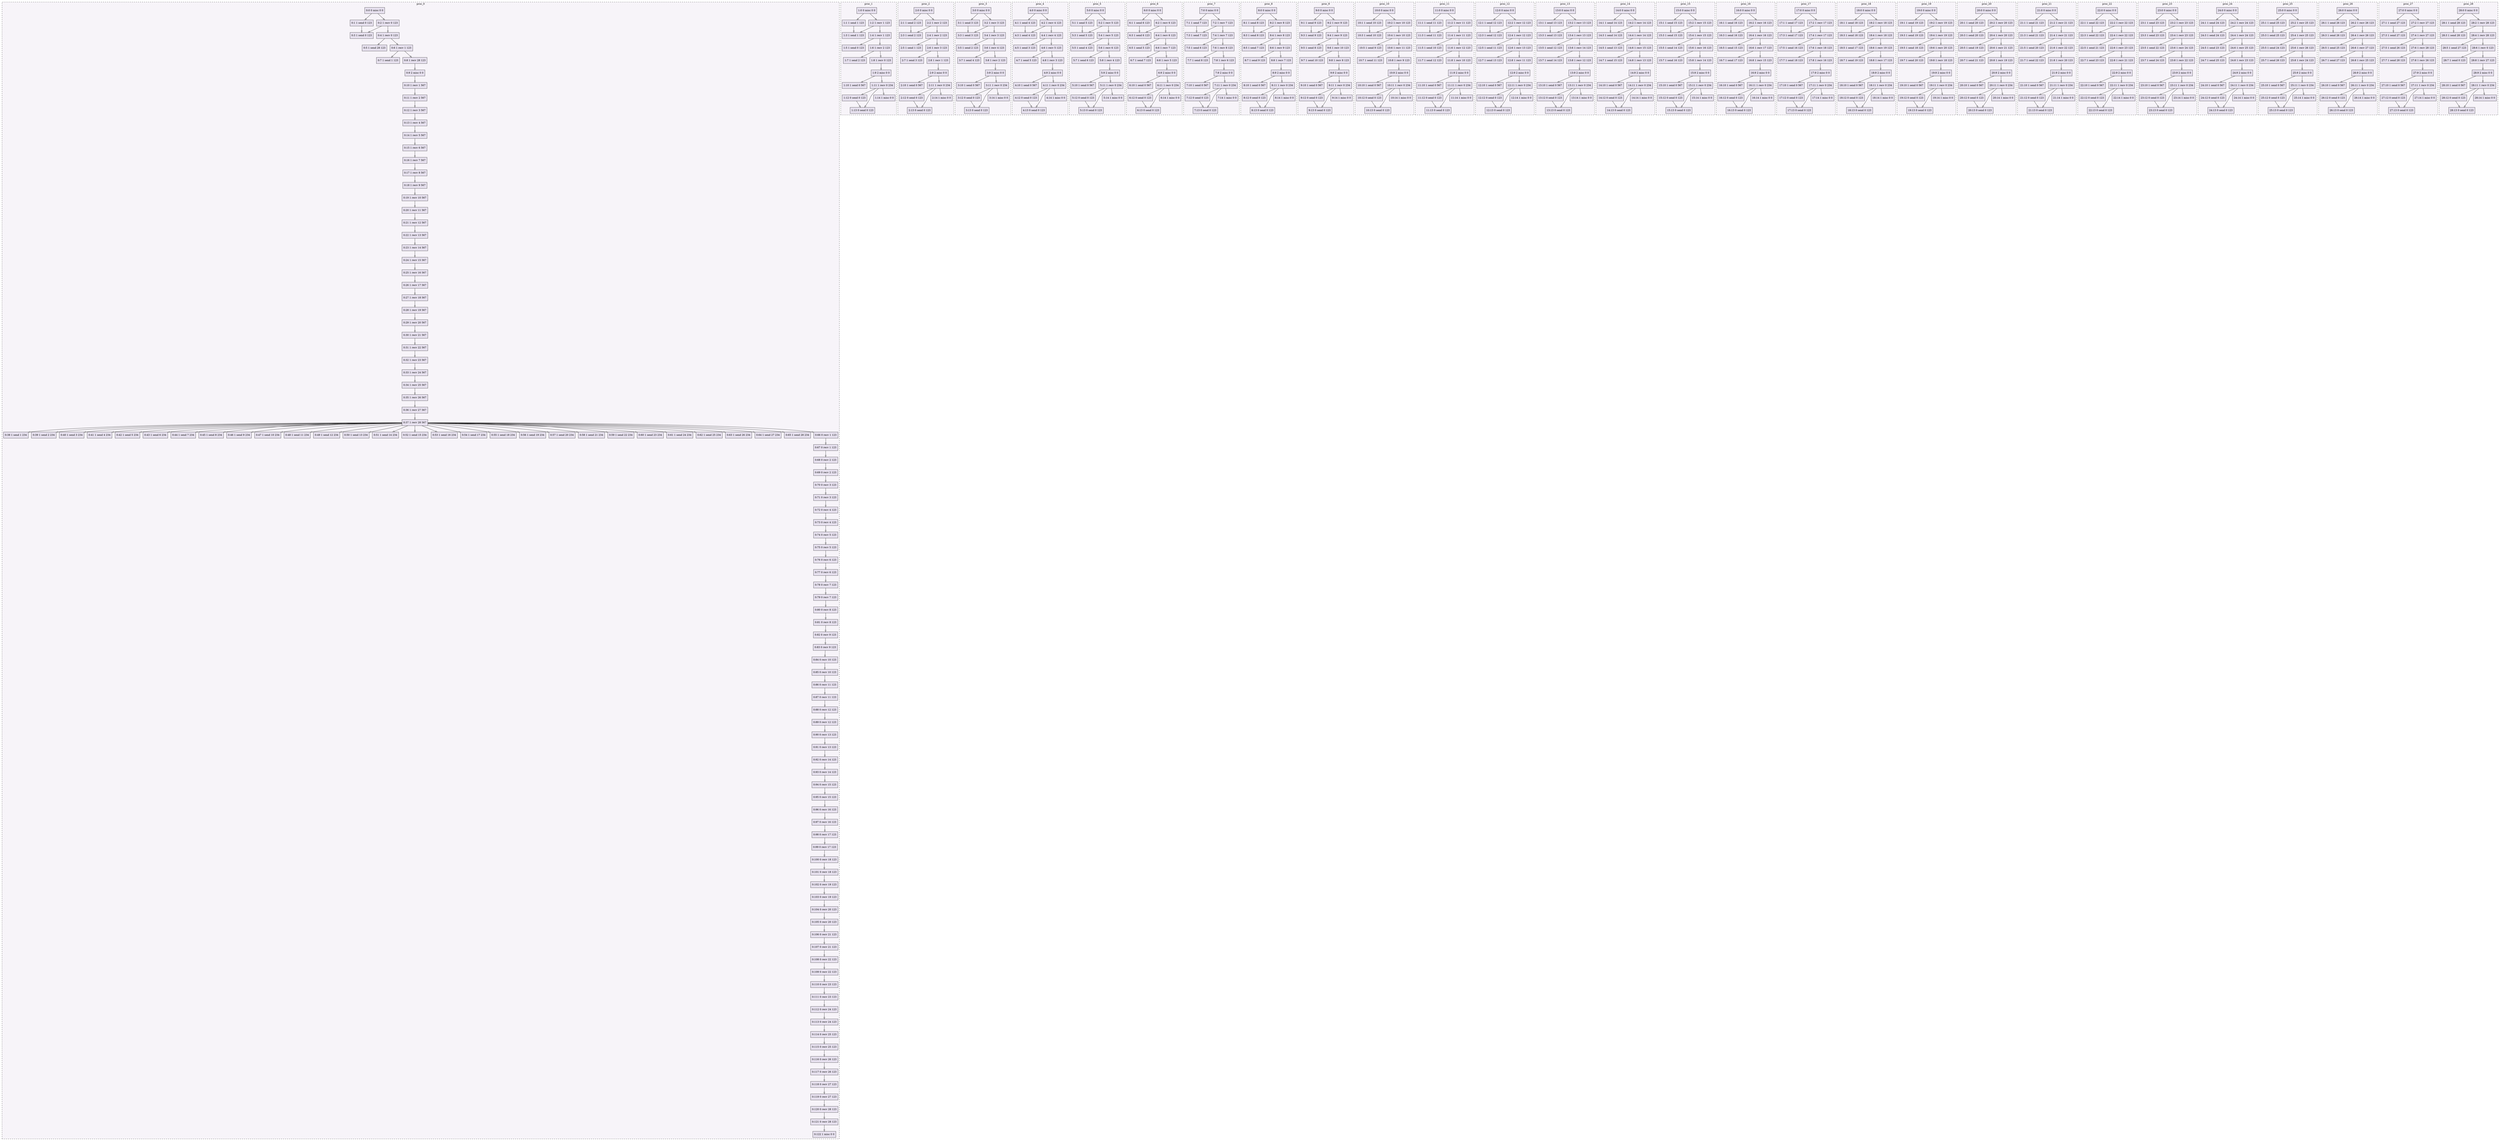 digraph{node[shape=record style=filled colorscheme=purd9 fillcolor=2];subgraph cluster0{style=dashed;colorscheme=purd9;bgcolor=1;edge[arrowhead=empty];label=proc_0;0[label="0:0 0 misc 0 0"];1[label="0:1 1 send 0 123"];2[label="0:2 1 recv 0 123"];3[label="0:3 1 send 0 123"];4[label="0:4 1 recv 0 123"];5[label="0:5 1 send 28 123"];6[label="0:6 1 recv 1 123"];7[label="0:7 1 send 1 123"];8[label="0:8 1 recv 28 123"];9[label="0:9 2 misc 0 0"];10[label="0:10 1 recv 1 567"];11[label="0:11 1 recv 2 567"];12[label="0:12 1 recv 3 567"];13[label="0:13 1 recv 4 567"];14[label="0:14 1 recv 5 567"];15[label="0:15 1 recv 6 567"];16[label="0:16 1 recv 7 567"];17[label="0:17 1 recv 8 567"];18[label="0:18 1 recv 9 567"];19[label="0:19 1 recv 10 567"];20[label="0:20 1 recv 11 567"];21[label="0:21 1 recv 12 567"];22[label="0:22 1 recv 13 567"];23[label="0:23 1 recv 14 567"];24[label="0:24 1 recv 15 567"];25[label="0:25 1 recv 16 567"];26[label="0:26 1 recv 17 567"];27[label="0:27 1 recv 18 567"];28[label="0:28 1 recv 19 567"];29[label="0:29 1 recv 20 567"];30[label="0:30 1 recv 21 567"];31[label="0:31 1 recv 22 567"];32[label="0:32 1 recv 23 567"];33[label="0:33 1 recv 24 567"];34[label="0:34 1 recv 25 567"];35[label="0:35 1 recv 26 567"];36[label="0:36 1 recv 27 567"];37[label="0:37 1 recv 28 567"];38[label="0:38 1 send 1 234"];39[label="0:39 1 send 2 234"];40[label="0:40 1 send 3 234"];41[label="0:41 1 send 4 234"];42[label="0:42 1 send 5 234"];43[label="0:43 1 send 6 234"];44[label="0:44 1 send 7 234"];45[label="0:45 1 send 8 234"];46[label="0:46 1 send 9 234"];47[label="0:47 1 send 10 234"];48[label="0:48 1 send 11 234"];49[label="0:49 1 send 12 234"];50[label="0:50 1 send 13 234"];51[label="0:51 1 send 14 234"];52[label="0:52 1 send 15 234"];53[label="0:53 1 send 16 234"];54[label="0:54 1 send 17 234"];55[label="0:55 1 send 18 234"];56[label="0:56 1 send 19 234"];57[label="0:57 1 send 20 234"];58[label="0:58 1 send 21 234"];59[label="0:59 1 send 22 234"];60[label="0:60 1 send 23 234"];61[label="0:61 1 send 24 234"];62[label="0:62 1 send 25 234"];63[label="0:63 1 send 26 234"];64[label="0:64 1 send 27 234"];65[label="0:65 1 send 28 234"];66[label="0:66 0 recv 1 123"];67[label="0:67 0 recv 1 123"];68[label="0:68 0 recv 2 123"];69[label="0:69 0 recv 2 123"];70[label="0:70 0 recv 3 123"];71[label="0:71 0 recv 3 123"];72[label="0:72 0 recv 4 123"];73[label="0:73 0 recv 4 123"];74[label="0:74 0 recv 5 123"];75[label="0:75 0 recv 5 123"];76[label="0:76 0 recv 6 123"];77[label="0:77 0 recv 6 123"];78[label="0:78 0 recv 7 123"];79[label="0:79 0 recv 7 123"];80[label="0:80 0 recv 8 123"];81[label="0:81 0 recv 8 123"];82[label="0:82 0 recv 9 123"];83[label="0:83 0 recv 9 123"];84[label="0:84 0 recv 10 123"];85[label="0:85 0 recv 10 123"];86[label="0:86 0 recv 11 123"];87[label="0:87 0 recv 11 123"];88[label="0:88 0 recv 12 123"];89[label="0:89 0 recv 12 123"];90[label="0:90 0 recv 13 123"];91[label="0:91 0 recv 13 123"];92[label="0:92 0 recv 14 123"];93[label="0:93 0 recv 14 123"];94[label="0:94 0 recv 15 123"];95[label="0:95 0 recv 15 123"];96[label="0:96 0 recv 16 123"];97[label="0:97 0 recv 16 123"];98[label="0:98 0 recv 17 123"];99[label="0:99 0 recv 17 123"];100[label="0:100 0 recv 18 123"];101[label="0:101 0 recv 18 123"];102[label="0:102 0 recv 19 123"];103[label="0:103 0 recv 19 123"];104[label="0:104 0 recv 20 123"];105[label="0:105 0 recv 20 123"];106[label="0:106 0 recv 21 123"];107[label="0:107 0 recv 21 123"];108[label="0:108 0 recv 22 123"];109[label="0:109 0 recv 22 123"];110[label="0:110 0 recv 23 123"];111[label="0:111 0 recv 23 123"];112[label="0:112 0 recv 24 123"];113[label="0:113 0 recv 24 123"];114[label="0:114 0 recv 25 123"];115[label="0:115 0 recv 25 123"];116[label="0:116 0 recv 26 123"];117[label="0:117 0 recv 26 123"];118[label="0:118 0 recv 27 123"];119[label="0:119 0 recv 27 123"];120[label="0:120 0 recv 28 123"];121[label="0:121 0 recv 28 123"];122[label="0:122 1 misc 0 0"];0->1;0->2;2->3;1->3;2->4;4->5;4->6;6->7;6->8;8->9;9->10;10->11;11->12;12->13;13->14;14->15;15->16;16->17;17->18;18->19;19->20;20->21;21->22;22->23;23->24;24->25;25->26;26->27;27->28;28->29;29->30;30->31;31->32;32->33;33->34;34->35;35->36;36->37;37->38;37->39;37->40;37->41;37->42;37->43;37->44;37->45;37->46;37->47;37->48;37->49;37->50;37->51;37->52;37->53;37->54;37->55;37->56;37->57;37->58;37->59;37->60;37->61;37->62;37->63;37->64;37->65;37->66;66->67;67->68;68->69;69->70;70->71;71->72;72->73;73->74;74->75;75->76;76->77;77->78;78->79;79->80;80->81;81->82;82->83;83->84;84->85;85->86;86->87;87->88;88->89;89->90;90->91;91->92;92->93;93->94;94->95;95->96;96->97;97->98;98->99;99->100;100->101;101->102;102->103;103->104;104->105;105->106;106->107;107->108;108->109;109->110;110->111;111->112;112->113;113->114;114->115;115->116;116->117;117->118;118->119;119->120;120->121;121->122;}subgraph cluster1{style=dashed;colorscheme=purd9;bgcolor=1;edge[arrowhead=empty];label=proc_1;123[label="1:0 0 misc 0 0"];124[label="1:1 1 send 1 123"];125[label="1:2 1 recv 1 123"];126[label="1:3 1 send 1 123"];127[label="1:4 1 recv 1 123"];128[label="1:5 1 send 0 123"];129[label="1:6 1 recv 2 123"];130[label="1:7 1 send 2 123"];131[label="1:8 1 recv 0 123"];132[label="1:9 2 misc 0 0"];133[label="1:10 1 send 0 567"];134[label="1:11 1 recv 0 234"];135[label="1:12 0 send 0 123"];136[label="1:13 0 send 0 123"];137[label="1:14 1 misc 0 0"];123->124;123->125;125->126;124->126;125->127;127->128;127->129;129->130;129->131;131->132;132->133;132->134;134->135;135->136;134->136;134->137;}subgraph cluster2{style=dashed;colorscheme=purd9;bgcolor=1;edge[arrowhead=empty];label=proc_2;138[label="2:0 0 misc 0 0"];139[label="2:1 1 send 2 123"];140[label="2:2 1 recv 2 123"];141[label="2:3 1 send 2 123"];142[label="2:4 1 recv 2 123"];143[label="2:5 1 send 1 123"];144[label="2:6 1 recv 3 123"];145[label="2:7 1 send 3 123"];146[label="2:8 1 recv 1 123"];147[label="2:9 2 misc 0 0"];148[label="2:10 1 send 0 567"];149[label="2:11 1 recv 0 234"];150[label="2:12 0 send 0 123"];151[label="2:13 0 send 0 123"];152[label="2:14 1 misc 0 0"];138->139;138->140;140->141;139->141;140->142;142->143;142->144;144->145;144->146;146->147;147->148;147->149;149->150;150->151;149->151;149->152;}subgraph cluster3{style=dashed;colorscheme=purd9;bgcolor=1;edge[arrowhead=empty];label=proc_3;153[label="3:0 0 misc 0 0"];154[label="3:1 1 send 3 123"];155[label="3:2 1 recv 3 123"];156[label="3:3 1 send 3 123"];157[label="3:4 1 recv 3 123"];158[label="3:5 1 send 2 123"];159[label="3:6 1 recv 4 123"];160[label="3:7 1 send 4 123"];161[label="3:8 1 recv 2 123"];162[label="3:9 2 misc 0 0"];163[label="3:10 1 send 0 567"];164[label="3:11 1 recv 0 234"];165[label="3:12 0 send 0 123"];166[label="3:13 0 send 0 123"];167[label="3:14 1 misc 0 0"];153->154;153->155;155->156;154->156;155->157;157->158;157->159;159->160;159->161;161->162;162->163;162->164;164->165;165->166;164->166;164->167;}subgraph cluster4{style=dashed;colorscheme=purd9;bgcolor=1;edge[arrowhead=empty];label=proc_4;168[label="4:0 0 misc 0 0"];169[label="4:1 1 send 4 123"];170[label="4:2 1 recv 4 123"];171[label="4:3 1 send 4 123"];172[label="4:4 1 recv 4 123"];173[label="4:5 1 send 3 123"];174[label="4:6 1 recv 5 123"];175[label="4:7 1 send 5 123"];176[label="4:8 1 recv 3 123"];177[label="4:9 2 misc 0 0"];178[label="4:10 1 send 0 567"];179[label="4:11 1 recv 0 234"];180[label="4:12 0 send 0 123"];181[label="4:13 0 send 0 123"];182[label="4:14 1 misc 0 0"];168->169;168->170;170->171;169->171;170->172;172->173;172->174;174->175;174->176;176->177;177->178;177->179;179->180;180->181;179->181;179->182;}subgraph cluster5{style=dashed;colorscheme=purd9;bgcolor=1;edge[arrowhead=empty];label=proc_5;183[label="5:0 0 misc 0 0"];184[label="5:1 1 send 5 123"];185[label="5:2 1 recv 5 123"];186[label="5:3 1 send 5 123"];187[label="5:4 1 recv 5 123"];188[label="5:5 1 send 4 123"];189[label="5:6 1 recv 6 123"];190[label="5:7 1 send 6 123"];191[label="5:8 1 recv 4 123"];192[label="5:9 2 misc 0 0"];193[label="5:10 1 send 0 567"];194[label="5:11 1 recv 0 234"];195[label="5:12 0 send 0 123"];196[label="5:13 0 send 0 123"];197[label="5:14 1 misc 0 0"];183->184;183->185;185->186;184->186;185->187;187->188;187->189;189->190;189->191;191->192;192->193;192->194;194->195;195->196;194->196;194->197;}subgraph cluster6{style=dashed;colorscheme=purd9;bgcolor=1;edge[arrowhead=empty];label=proc_6;198[label="6:0 0 misc 0 0"];199[label="6:1 1 send 6 123"];200[label="6:2 1 recv 6 123"];201[label="6:3 1 send 6 123"];202[label="6:4 1 recv 6 123"];203[label="6:5 1 send 5 123"];204[label="6:6 1 recv 7 123"];205[label="6:7 1 send 7 123"];206[label="6:8 1 recv 5 123"];207[label="6:9 2 misc 0 0"];208[label="6:10 1 send 0 567"];209[label="6:11 1 recv 0 234"];210[label="6:12 0 send 0 123"];211[label="6:13 0 send 0 123"];212[label="6:14 1 misc 0 0"];198->199;198->200;200->201;199->201;200->202;202->203;202->204;204->205;204->206;206->207;207->208;207->209;209->210;210->211;209->211;209->212;}subgraph cluster7{style=dashed;colorscheme=purd9;bgcolor=1;edge[arrowhead=empty];label=proc_7;213[label="7:0 0 misc 0 0"];214[label="7:1 1 send 7 123"];215[label="7:2 1 recv 7 123"];216[label="7:3 1 send 7 123"];217[label="7:4 1 recv 7 123"];218[label="7:5 1 send 6 123"];219[label="7:6 1 recv 8 123"];220[label="7:7 1 send 8 123"];221[label="7:8 1 recv 6 123"];222[label="7:9 2 misc 0 0"];223[label="7:10 1 send 0 567"];224[label="7:11 1 recv 0 234"];225[label="7:12 0 send 0 123"];226[label="7:13 0 send 0 123"];227[label="7:14 1 misc 0 0"];213->214;213->215;215->216;214->216;215->217;217->218;217->219;219->220;219->221;221->222;222->223;222->224;224->225;225->226;224->226;224->227;}subgraph cluster8{style=dashed;colorscheme=purd9;bgcolor=1;edge[arrowhead=empty];label=proc_8;228[label="8:0 0 misc 0 0"];229[label="8:1 1 send 8 123"];230[label="8:2 1 recv 8 123"];231[label="8:3 1 send 8 123"];232[label="8:4 1 recv 8 123"];233[label="8:5 1 send 7 123"];234[label="8:6 1 recv 9 123"];235[label="8:7 1 send 9 123"];236[label="8:8 1 recv 7 123"];237[label="8:9 2 misc 0 0"];238[label="8:10 1 send 0 567"];239[label="8:11 1 recv 0 234"];240[label="8:12 0 send 0 123"];241[label="8:13 0 send 0 123"];242[label="8:14 1 misc 0 0"];228->229;228->230;230->231;229->231;230->232;232->233;232->234;234->235;234->236;236->237;237->238;237->239;239->240;240->241;239->241;239->242;}subgraph cluster9{style=dashed;colorscheme=purd9;bgcolor=1;edge[arrowhead=empty];label=proc_9;243[label="9:0 0 misc 0 0"];244[label="9:1 1 send 9 123"];245[label="9:2 1 recv 9 123"];246[label="9:3 1 send 9 123"];247[label="9:4 1 recv 9 123"];248[label="9:5 1 send 8 123"];249[label="9:6 1 recv 10 123"];250[label="9:7 1 send 10 123"];251[label="9:8 1 recv 8 123"];252[label="9:9 2 misc 0 0"];253[label="9:10 1 send 0 567"];254[label="9:11 1 recv 0 234"];255[label="9:12 0 send 0 123"];256[label="9:13 0 send 0 123"];257[label="9:14 1 misc 0 0"];243->244;243->245;245->246;244->246;245->247;247->248;247->249;249->250;249->251;251->252;252->253;252->254;254->255;255->256;254->256;254->257;}subgraph cluster10{style=dashed;colorscheme=purd9;bgcolor=1;edge[arrowhead=empty];label=proc_10;258[label="10:0 0 misc 0 0"];259[label="10:1 1 send 10 123"];260[label="10:2 1 recv 10 123"];261[label="10:3 1 send 10 123"];262[label="10:4 1 recv 10 123"];263[label="10:5 1 send 9 123"];264[label="10:6 1 recv 11 123"];265[label="10:7 1 send 11 123"];266[label="10:8 1 recv 9 123"];267[label="10:9 2 misc 0 0"];268[label="10:10 1 send 0 567"];269[label="10:11 1 recv 0 234"];270[label="10:12 0 send 0 123"];271[label="10:13 0 send 0 123"];272[label="10:14 1 misc 0 0"];258->259;258->260;260->261;259->261;260->262;262->263;262->264;264->265;264->266;266->267;267->268;267->269;269->270;270->271;269->271;269->272;}subgraph cluster11{style=dashed;colorscheme=purd9;bgcolor=1;edge[arrowhead=empty];label=proc_11;273[label="11:0 0 misc 0 0"];274[label="11:1 1 send 11 123"];275[label="11:2 1 recv 11 123"];276[label="11:3 1 send 11 123"];277[label="11:4 1 recv 11 123"];278[label="11:5 1 send 10 123"];279[label="11:6 1 recv 12 123"];280[label="11:7 1 send 12 123"];281[label="11:8 1 recv 10 123"];282[label="11:9 2 misc 0 0"];283[label="11:10 1 send 0 567"];284[label="11:11 1 recv 0 234"];285[label="11:12 0 send 0 123"];286[label="11:13 0 send 0 123"];287[label="11:14 1 misc 0 0"];273->274;273->275;275->276;274->276;275->277;277->278;277->279;279->280;279->281;281->282;282->283;282->284;284->285;285->286;284->286;284->287;}subgraph cluster12{style=dashed;colorscheme=purd9;bgcolor=1;edge[arrowhead=empty];label=proc_12;288[label="12:0 0 misc 0 0"];289[label="12:1 1 send 12 123"];290[label="12:2 1 recv 12 123"];291[label="12:3 1 send 12 123"];292[label="12:4 1 recv 12 123"];293[label="12:5 1 send 11 123"];294[label="12:6 1 recv 13 123"];295[label="12:7 1 send 13 123"];296[label="12:8 1 recv 11 123"];297[label="12:9 2 misc 0 0"];298[label="12:10 1 send 0 567"];299[label="12:11 1 recv 0 234"];300[label="12:12 0 send 0 123"];301[label="12:13 0 send 0 123"];302[label="12:14 1 misc 0 0"];288->289;288->290;290->291;289->291;290->292;292->293;292->294;294->295;294->296;296->297;297->298;297->299;299->300;300->301;299->301;299->302;}subgraph cluster13{style=dashed;colorscheme=purd9;bgcolor=1;edge[arrowhead=empty];label=proc_13;303[label="13:0 0 misc 0 0"];304[label="13:1 1 send 13 123"];305[label="13:2 1 recv 13 123"];306[label="13:3 1 send 13 123"];307[label="13:4 1 recv 13 123"];308[label="13:5 1 send 12 123"];309[label="13:6 1 recv 14 123"];310[label="13:7 1 send 14 123"];311[label="13:8 1 recv 12 123"];312[label="13:9 2 misc 0 0"];313[label="13:10 1 send 0 567"];314[label="13:11 1 recv 0 234"];315[label="13:12 0 send 0 123"];316[label="13:13 0 send 0 123"];317[label="13:14 1 misc 0 0"];303->304;303->305;305->306;304->306;305->307;307->308;307->309;309->310;309->311;311->312;312->313;312->314;314->315;315->316;314->316;314->317;}subgraph cluster14{style=dashed;colorscheme=purd9;bgcolor=1;edge[arrowhead=empty];label=proc_14;318[label="14:0 0 misc 0 0"];319[label="14:1 1 send 14 123"];320[label="14:2 1 recv 14 123"];321[label="14:3 1 send 14 123"];322[label="14:4 1 recv 14 123"];323[label="14:5 1 send 13 123"];324[label="14:6 1 recv 15 123"];325[label="14:7 1 send 15 123"];326[label="14:8 1 recv 13 123"];327[label="14:9 2 misc 0 0"];328[label="14:10 1 send 0 567"];329[label="14:11 1 recv 0 234"];330[label="14:12 0 send 0 123"];331[label="14:13 0 send 0 123"];332[label="14:14 1 misc 0 0"];318->319;318->320;320->321;319->321;320->322;322->323;322->324;324->325;324->326;326->327;327->328;327->329;329->330;330->331;329->331;329->332;}subgraph cluster15{style=dashed;colorscheme=purd9;bgcolor=1;edge[arrowhead=empty];label=proc_15;333[label="15:0 0 misc 0 0"];334[label="15:1 1 send 15 123"];335[label="15:2 1 recv 15 123"];336[label="15:3 1 send 15 123"];337[label="15:4 1 recv 15 123"];338[label="15:5 1 send 14 123"];339[label="15:6 1 recv 16 123"];340[label="15:7 1 send 16 123"];341[label="15:8 1 recv 14 123"];342[label="15:9 2 misc 0 0"];343[label="15:10 1 send 0 567"];344[label="15:11 1 recv 0 234"];345[label="15:12 0 send 0 123"];346[label="15:13 0 send 0 123"];347[label="15:14 1 misc 0 0"];333->334;333->335;335->336;334->336;335->337;337->338;337->339;339->340;339->341;341->342;342->343;342->344;344->345;345->346;344->346;344->347;}subgraph cluster16{style=dashed;colorscheme=purd9;bgcolor=1;edge[arrowhead=empty];label=proc_16;348[label="16:0 0 misc 0 0"];349[label="16:1 1 send 16 123"];350[label="16:2 1 recv 16 123"];351[label="16:3 1 send 16 123"];352[label="16:4 1 recv 16 123"];353[label="16:5 1 send 15 123"];354[label="16:6 1 recv 17 123"];355[label="16:7 1 send 17 123"];356[label="16:8 1 recv 15 123"];357[label="16:9 2 misc 0 0"];358[label="16:10 1 send 0 567"];359[label="16:11 1 recv 0 234"];360[label="16:12 0 send 0 123"];361[label="16:13 0 send 0 123"];362[label="16:14 1 misc 0 0"];348->349;348->350;350->351;349->351;350->352;352->353;352->354;354->355;354->356;356->357;357->358;357->359;359->360;360->361;359->361;359->362;}subgraph cluster17{style=dashed;colorscheme=purd9;bgcolor=1;edge[arrowhead=empty];label=proc_17;363[label="17:0 0 misc 0 0"];364[label="17:1 1 send 17 123"];365[label="17:2 1 recv 17 123"];366[label="17:3 1 send 17 123"];367[label="17:4 1 recv 17 123"];368[label="17:5 1 send 16 123"];369[label="17:6 1 recv 18 123"];370[label="17:7 1 send 18 123"];371[label="17:8 1 recv 16 123"];372[label="17:9 2 misc 0 0"];373[label="17:10 1 send 0 567"];374[label="17:11 1 recv 0 234"];375[label="17:12 0 send 0 123"];376[label="17:13 0 send 0 123"];377[label="17:14 1 misc 0 0"];363->364;363->365;365->366;364->366;365->367;367->368;367->369;369->370;369->371;371->372;372->373;372->374;374->375;375->376;374->376;374->377;}subgraph cluster18{style=dashed;colorscheme=purd9;bgcolor=1;edge[arrowhead=empty];label=proc_18;378[label="18:0 0 misc 0 0"];379[label="18:1 1 send 18 123"];380[label="18:2 1 recv 18 123"];381[label="18:3 1 send 18 123"];382[label="18:4 1 recv 18 123"];383[label="18:5 1 send 17 123"];384[label="18:6 1 recv 19 123"];385[label="18:7 1 send 19 123"];386[label="18:8 1 recv 17 123"];387[label="18:9 2 misc 0 0"];388[label="18:10 1 send 0 567"];389[label="18:11 1 recv 0 234"];390[label="18:12 0 send 0 123"];391[label="18:13 0 send 0 123"];392[label="18:14 1 misc 0 0"];378->379;378->380;380->381;379->381;380->382;382->383;382->384;384->385;384->386;386->387;387->388;387->389;389->390;390->391;389->391;389->392;}subgraph cluster19{style=dashed;colorscheme=purd9;bgcolor=1;edge[arrowhead=empty];label=proc_19;393[label="19:0 0 misc 0 0"];394[label="19:1 1 send 19 123"];395[label="19:2 1 recv 19 123"];396[label="19:3 1 send 19 123"];397[label="19:4 1 recv 19 123"];398[label="19:5 1 send 18 123"];399[label="19:6 1 recv 20 123"];400[label="19:7 1 send 20 123"];401[label="19:8 1 recv 18 123"];402[label="19:9 2 misc 0 0"];403[label="19:10 1 send 0 567"];404[label="19:11 1 recv 0 234"];405[label="19:12 0 send 0 123"];406[label="19:13 0 send 0 123"];407[label="19:14 1 misc 0 0"];393->394;393->395;395->396;394->396;395->397;397->398;397->399;399->400;399->401;401->402;402->403;402->404;404->405;405->406;404->406;404->407;}subgraph cluster20{style=dashed;colorscheme=purd9;bgcolor=1;edge[arrowhead=empty];label=proc_20;408[label="20:0 0 misc 0 0"];409[label="20:1 1 send 20 123"];410[label="20:2 1 recv 20 123"];411[label="20:3 1 send 20 123"];412[label="20:4 1 recv 20 123"];413[label="20:5 1 send 19 123"];414[label="20:6 1 recv 21 123"];415[label="20:7 1 send 21 123"];416[label="20:8 1 recv 19 123"];417[label="20:9 2 misc 0 0"];418[label="20:10 1 send 0 567"];419[label="20:11 1 recv 0 234"];420[label="20:12 0 send 0 123"];421[label="20:13 0 send 0 123"];422[label="20:14 1 misc 0 0"];408->409;408->410;410->411;409->411;410->412;412->413;412->414;414->415;414->416;416->417;417->418;417->419;419->420;420->421;419->421;419->422;}subgraph cluster21{style=dashed;colorscheme=purd9;bgcolor=1;edge[arrowhead=empty];label=proc_21;423[label="21:0 0 misc 0 0"];424[label="21:1 1 send 21 123"];425[label="21:2 1 recv 21 123"];426[label="21:3 1 send 21 123"];427[label="21:4 1 recv 21 123"];428[label="21:5 1 send 20 123"];429[label="21:6 1 recv 22 123"];430[label="21:7 1 send 22 123"];431[label="21:8 1 recv 20 123"];432[label="21:9 2 misc 0 0"];433[label="21:10 1 send 0 567"];434[label="21:11 1 recv 0 234"];435[label="21:12 0 send 0 123"];436[label="21:13 0 send 0 123"];437[label="21:14 1 misc 0 0"];423->424;423->425;425->426;424->426;425->427;427->428;427->429;429->430;429->431;431->432;432->433;432->434;434->435;435->436;434->436;434->437;}subgraph cluster22{style=dashed;colorscheme=purd9;bgcolor=1;edge[arrowhead=empty];label=proc_22;438[label="22:0 0 misc 0 0"];439[label="22:1 1 send 22 123"];440[label="22:2 1 recv 22 123"];441[label="22:3 1 send 22 123"];442[label="22:4 1 recv 22 123"];443[label="22:5 1 send 21 123"];444[label="22:6 1 recv 23 123"];445[label="22:7 1 send 23 123"];446[label="22:8 1 recv 21 123"];447[label="22:9 2 misc 0 0"];448[label="22:10 1 send 0 567"];449[label="22:11 1 recv 0 234"];450[label="22:12 0 send 0 123"];451[label="22:13 0 send 0 123"];452[label="22:14 1 misc 0 0"];438->439;438->440;440->441;439->441;440->442;442->443;442->444;444->445;444->446;446->447;447->448;447->449;449->450;450->451;449->451;449->452;}subgraph cluster23{style=dashed;colorscheme=purd9;bgcolor=1;edge[arrowhead=empty];label=proc_23;453[label="23:0 0 misc 0 0"];454[label="23:1 1 send 23 123"];455[label="23:2 1 recv 23 123"];456[label="23:3 1 send 23 123"];457[label="23:4 1 recv 23 123"];458[label="23:5 1 send 22 123"];459[label="23:6 1 recv 24 123"];460[label="23:7 1 send 24 123"];461[label="23:8 1 recv 22 123"];462[label="23:9 2 misc 0 0"];463[label="23:10 1 send 0 567"];464[label="23:11 1 recv 0 234"];465[label="23:12 0 send 0 123"];466[label="23:13 0 send 0 123"];467[label="23:14 1 misc 0 0"];453->454;453->455;455->456;454->456;455->457;457->458;457->459;459->460;459->461;461->462;462->463;462->464;464->465;465->466;464->466;464->467;}subgraph cluster24{style=dashed;colorscheme=purd9;bgcolor=1;edge[arrowhead=empty];label=proc_24;468[label="24:0 0 misc 0 0"];469[label="24:1 1 send 24 123"];470[label="24:2 1 recv 24 123"];471[label="24:3 1 send 24 123"];472[label="24:4 1 recv 24 123"];473[label="24:5 1 send 23 123"];474[label="24:6 1 recv 25 123"];475[label="24:7 1 send 25 123"];476[label="24:8 1 recv 23 123"];477[label="24:9 2 misc 0 0"];478[label="24:10 1 send 0 567"];479[label="24:11 1 recv 0 234"];480[label="24:12 0 send 0 123"];481[label="24:13 0 send 0 123"];482[label="24:14 1 misc 0 0"];468->469;468->470;470->471;469->471;470->472;472->473;472->474;474->475;474->476;476->477;477->478;477->479;479->480;480->481;479->481;479->482;}subgraph cluster25{style=dashed;colorscheme=purd9;bgcolor=1;edge[arrowhead=empty];label=proc_25;483[label="25:0 0 misc 0 0"];484[label="25:1 1 send 25 123"];485[label="25:2 1 recv 25 123"];486[label="25:3 1 send 25 123"];487[label="25:4 1 recv 25 123"];488[label="25:5 1 send 24 123"];489[label="25:6 1 recv 26 123"];490[label="25:7 1 send 26 123"];491[label="25:8 1 recv 24 123"];492[label="25:9 2 misc 0 0"];493[label="25:10 1 send 0 567"];494[label="25:11 1 recv 0 234"];495[label="25:12 0 send 0 123"];496[label="25:13 0 send 0 123"];497[label="25:14 1 misc 0 0"];483->484;483->485;485->486;484->486;485->487;487->488;487->489;489->490;489->491;491->492;492->493;492->494;494->495;495->496;494->496;494->497;}subgraph cluster26{style=dashed;colorscheme=purd9;bgcolor=1;edge[arrowhead=empty];label=proc_26;498[label="26:0 0 misc 0 0"];499[label="26:1 1 send 26 123"];500[label="26:2 1 recv 26 123"];501[label="26:3 1 send 26 123"];502[label="26:4 1 recv 26 123"];503[label="26:5 1 send 25 123"];504[label="26:6 1 recv 27 123"];505[label="26:7 1 send 27 123"];506[label="26:8 1 recv 25 123"];507[label="26:9 2 misc 0 0"];508[label="26:10 1 send 0 567"];509[label="26:11 1 recv 0 234"];510[label="26:12 0 send 0 123"];511[label="26:13 0 send 0 123"];512[label="26:14 1 misc 0 0"];498->499;498->500;500->501;499->501;500->502;502->503;502->504;504->505;504->506;506->507;507->508;507->509;509->510;510->511;509->511;509->512;}subgraph cluster27{style=dashed;colorscheme=purd9;bgcolor=1;edge[arrowhead=empty];label=proc_27;513[label="27:0 0 misc 0 0"];514[label="27:1 1 send 27 123"];515[label="27:2 1 recv 27 123"];516[label="27:3 1 send 27 123"];517[label="27:4 1 recv 27 123"];518[label="27:5 1 send 26 123"];519[label="27:6 1 recv 28 123"];520[label="27:7 1 send 28 123"];521[label="27:8 1 recv 26 123"];522[label="27:9 2 misc 0 0"];523[label="27:10 1 send 0 567"];524[label="27:11 1 recv 0 234"];525[label="27:12 0 send 0 123"];526[label="27:13 0 send 0 123"];527[label="27:14 1 misc 0 0"];513->514;513->515;515->516;514->516;515->517;517->518;517->519;519->520;519->521;521->522;522->523;522->524;524->525;525->526;524->526;524->527;}subgraph cluster28{style=dashed;colorscheme=purd9;bgcolor=1;edge[arrowhead=empty];label=proc_28;528[label="28:0 0 misc 0 0"];529[label="28:1 1 send 28 123"];530[label="28:2 1 recv 28 123"];531[label="28:3 1 send 28 123"];532[label="28:4 1 recv 28 123"];533[label="28:5 1 send 27 123"];534[label="28:6 1 recv 0 123"];535[label="28:7 1 send 0 123"];536[label="28:8 1 recv 27 123"];537[label="28:9 2 misc 0 0"];538[label="28:10 1 send 0 567"];539[label="28:11 1 recv 0 234"];540[label="28:12 0 send 0 123"];541[label="28:13 0 send 0 123"];542[label="28:14 1 misc 0 0"];528->529;528->530;530->531;529->531;530->532;532->533;532->534;534->535;534->536;536->537;537->538;537->539;539->540;540->541;539->541;539->542;}}